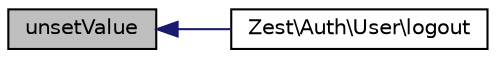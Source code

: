 digraph "unsetValue"
{
  edge [fontname="Helvetica",fontsize="10",labelfontname="Helvetica",labelfontsize="10"];
  node [fontname="Helvetica",fontsize="10",shape=record];
  rankdir="LR";
  Node17 [label="unsetValue",height=0.2,width=0.4,color="black", fillcolor="grey75", style="filled", fontcolor="black"];
  Node17 -> Node18 [dir="back",color="midnightblue",fontsize="10",style="solid",fontname="Helvetica"];
  Node18 [label="Zest\\Auth\\User\\logout",height=0.2,width=0.4,color="black", fillcolor="white", style="filled",URL="$class_zest_1_1_auth_1_1_user.html#a082405d89acd6835c3a7c7a08a7adbab"];
}
